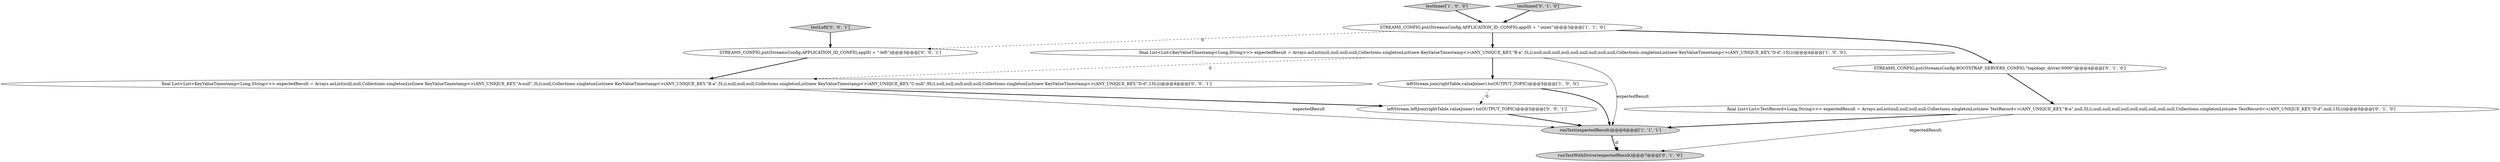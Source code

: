 digraph {
6 [style = filled, label = "STREAMS_CONFIG.put(StreamsConfig.BOOTSTRAP_SERVERS_CONFIG,\"topology_driver:0000\")@@@4@@@['0', '1', '0']", fillcolor = white, shape = ellipse image = "AAA0AAABBB2BBB"];
1 [style = filled, label = "final List<List<KeyValueTimestamp<Long,String>>> expectedResult = Arrays.asList(null,null,null,null,Collections.singletonList(new KeyValueTimestamp<>(ANY_UNIQUE_KEY,\"B-a\",5L)),null,null,null,null,null,null,null,null,null,Collections.singletonList(new KeyValueTimestamp<>(ANY_UNIQUE_KEY,\"D-d\",15L)))@@@4@@@['1', '0', '0']", fillcolor = white, shape = ellipse image = "AAA0AAABBB1BBB"];
2 [style = filled, label = "testInner['1', '0', '0']", fillcolor = lightgray, shape = diamond image = "AAA0AAABBB1BBB"];
10 [style = filled, label = "testLeft['0', '0', '1']", fillcolor = lightgray, shape = diamond image = "AAA0AAABBB3BBB"];
11 [style = filled, label = "final List<List<KeyValueTimestamp<Long,String>>> expectedResult = Arrays.asList(null,null,Collections.singletonList(new KeyValueTimestamp<>(ANY_UNIQUE_KEY,\"A-null\",3L)),null,Collections.singletonList(new KeyValueTimestamp<>(ANY_UNIQUE_KEY,\"B-a\",5L)),null,null,null,Collections.singletonList(new KeyValueTimestamp<>(ANY_UNIQUE_KEY,\"C-null\",9L)),null,null,null,null,null,Collections.singletonList(new KeyValueTimestamp<>(ANY_UNIQUE_KEY,\"D-d\",15L)))@@@4@@@['0', '0', '1']", fillcolor = white, shape = ellipse image = "AAA0AAABBB3BBB"];
0 [style = filled, label = "runTest(expectedResult)@@@6@@@['1', '1', '1']", fillcolor = lightgray, shape = ellipse image = "AAA0AAABBB1BBB"];
7 [style = filled, label = "final List<List<TestRecord<Long,String>>> expectedResult = Arrays.asList(null,null,null,null,Collections.singletonList(new TestRecord<>(ANY_UNIQUE_KEY,\"B-a\",null,5L)),null,null,null,null,null,null,null,null,null,Collections.singletonList(new TestRecord<>(ANY_UNIQUE_KEY,\"D-d\",null,15L)))@@@5@@@['0', '1', '0']", fillcolor = white, shape = ellipse image = "AAA1AAABBB2BBB"];
8 [style = filled, label = "runTestWithDriver(expectedResult)@@@7@@@['0', '1', '0']", fillcolor = lightgray, shape = ellipse image = "AAA1AAABBB2BBB"];
12 [style = filled, label = "leftStream.leftJoin(rightTable,valueJoiner).to(OUTPUT_TOPIC)@@@5@@@['0', '0', '1']", fillcolor = white, shape = ellipse image = "AAA0AAABBB3BBB"];
9 [style = filled, label = "STREAMS_CONFIG.put(StreamsConfig.APPLICATION_ID_CONFIG,appID + \"-left\")@@@3@@@['0', '0', '1']", fillcolor = white, shape = ellipse image = "AAA0AAABBB3BBB"];
5 [style = filled, label = "testInner['0', '1', '0']", fillcolor = lightgray, shape = diamond image = "AAA0AAABBB2BBB"];
3 [style = filled, label = "leftStream.join(rightTable,valueJoiner).to(OUTPUT_TOPIC)@@@5@@@['1', '0', '0']", fillcolor = white, shape = ellipse image = "AAA0AAABBB1BBB"];
4 [style = filled, label = "STREAMS_CONFIG.put(StreamsConfig.APPLICATION_ID_CONFIG,appID + \"-inner\")@@@3@@@['1', '1', '0']", fillcolor = white, shape = ellipse image = "AAA0AAABBB1BBB"];
4->9 [style = dashed, label="0"];
12->0 [style = bold, label=""];
4->6 [style = bold, label=""];
1->3 [style = bold, label=""];
11->0 [style = solid, label="expectedResult"];
6->7 [style = bold, label=""];
2->4 [style = bold, label=""];
0->8 [style = bold, label=""];
9->11 [style = bold, label=""];
11->12 [style = bold, label=""];
3->0 [style = bold, label=""];
1->0 [style = solid, label="expectedResult"];
7->0 [style = bold, label=""];
0->8 [style = dashed, label="0"];
1->11 [style = dashed, label="0"];
3->12 [style = dashed, label="0"];
5->4 [style = bold, label=""];
4->1 [style = bold, label=""];
7->8 [style = solid, label="expectedResult"];
10->9 [style = bold, label=""];
}
